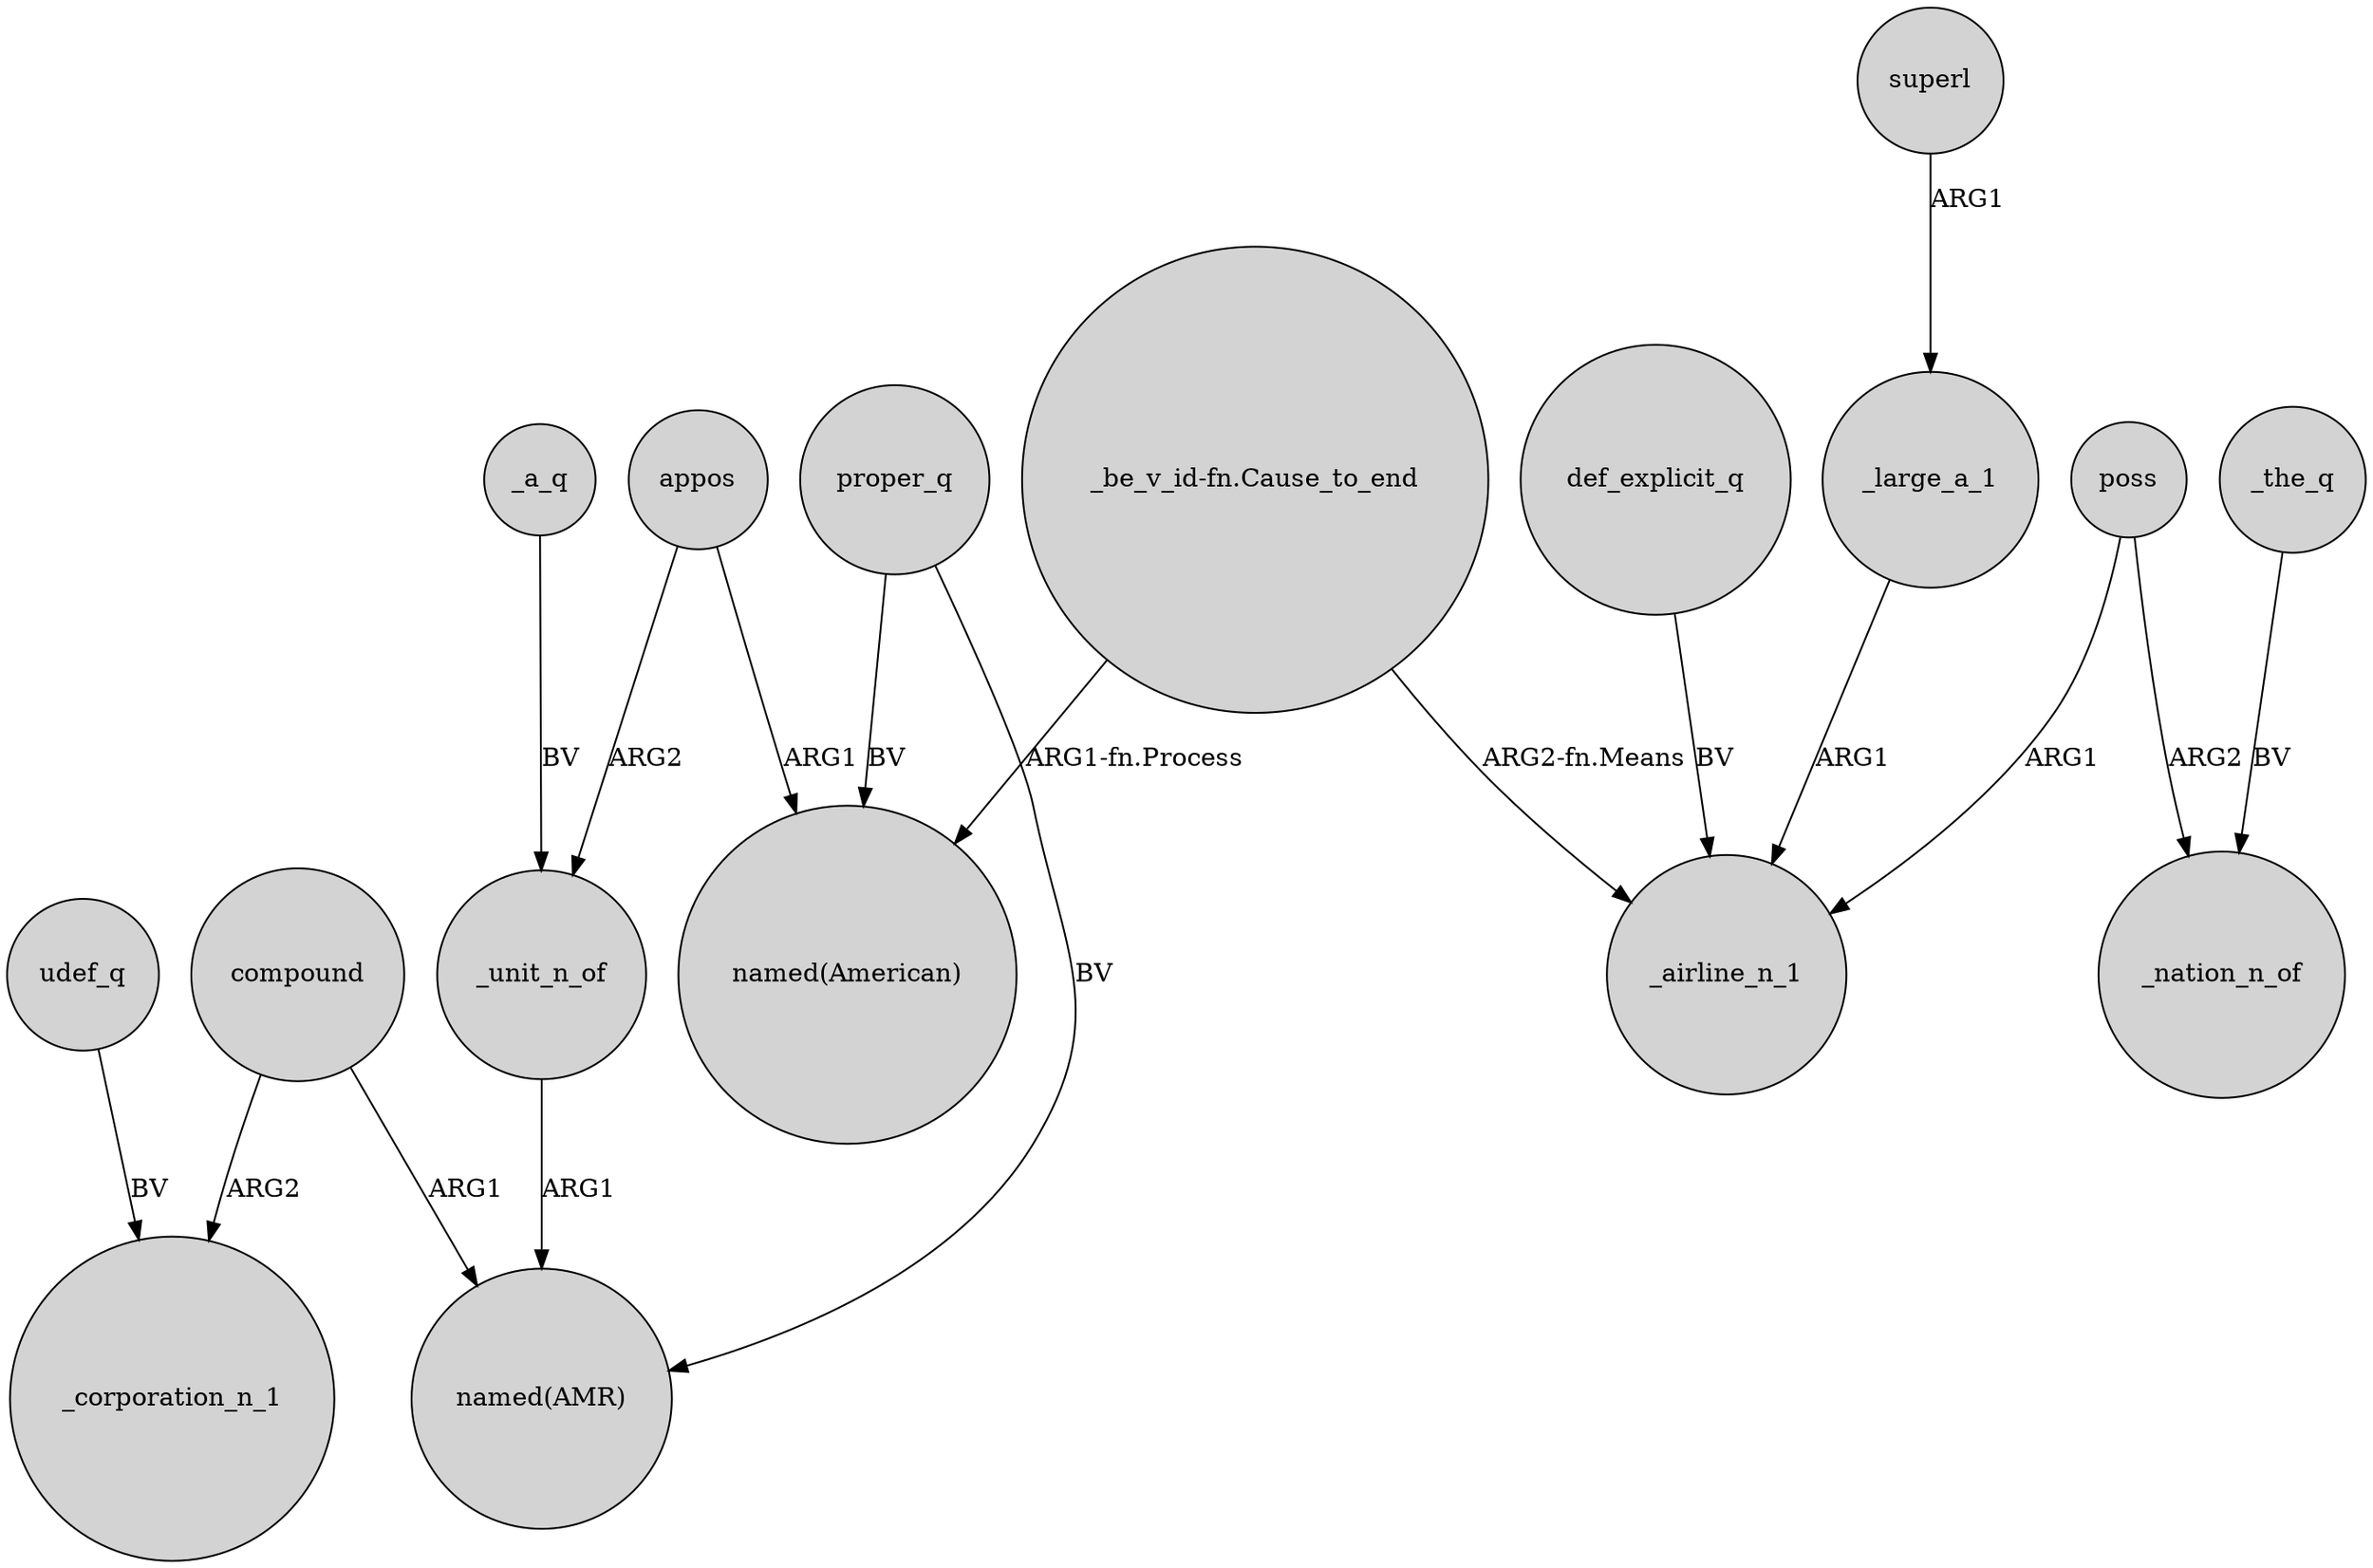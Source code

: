 digraph {
	node [shape=circle style=filled]
	compound -> _corporation_n_1 [label=ARG2]
	superl -> _large_a_1 [label=ARG1]
	"_be_v_id-fn.Cause_to_end" -> _airline_n_1 [label="ARG2-fn.Means"]
	proper_q -> "named(AMR)" [label=BV]
	udef_q -> _corporation_n_1 [label=BV]
	poss -> _nation_n_of [label=ARG2]
	_large_a_1 -> _airline_n_1 [label=ARG1]
	appos -> _unit_n_of [label=ARG2]
	poss -> _airline_n_1 [label=ARG1]
	proper_q -> "named(American)" [label=BV]
	"_be_v_id-fn.Cause_to_end" -> "named(American)" [label="ARG1-fn.Process"]
	_unit_n_of -> "named(AMR)" [label=ARG1]
	_a_q -> _unit_n_of [label=BV]
	compound -> "named(AMR)" [label=ARG1]
	def_explicit_q -> _airline_n_1 [label=BV]
	_the_q -> _nation_n_of [label=BV]
	appos -> "named(American)" [label=ARG1]
}
